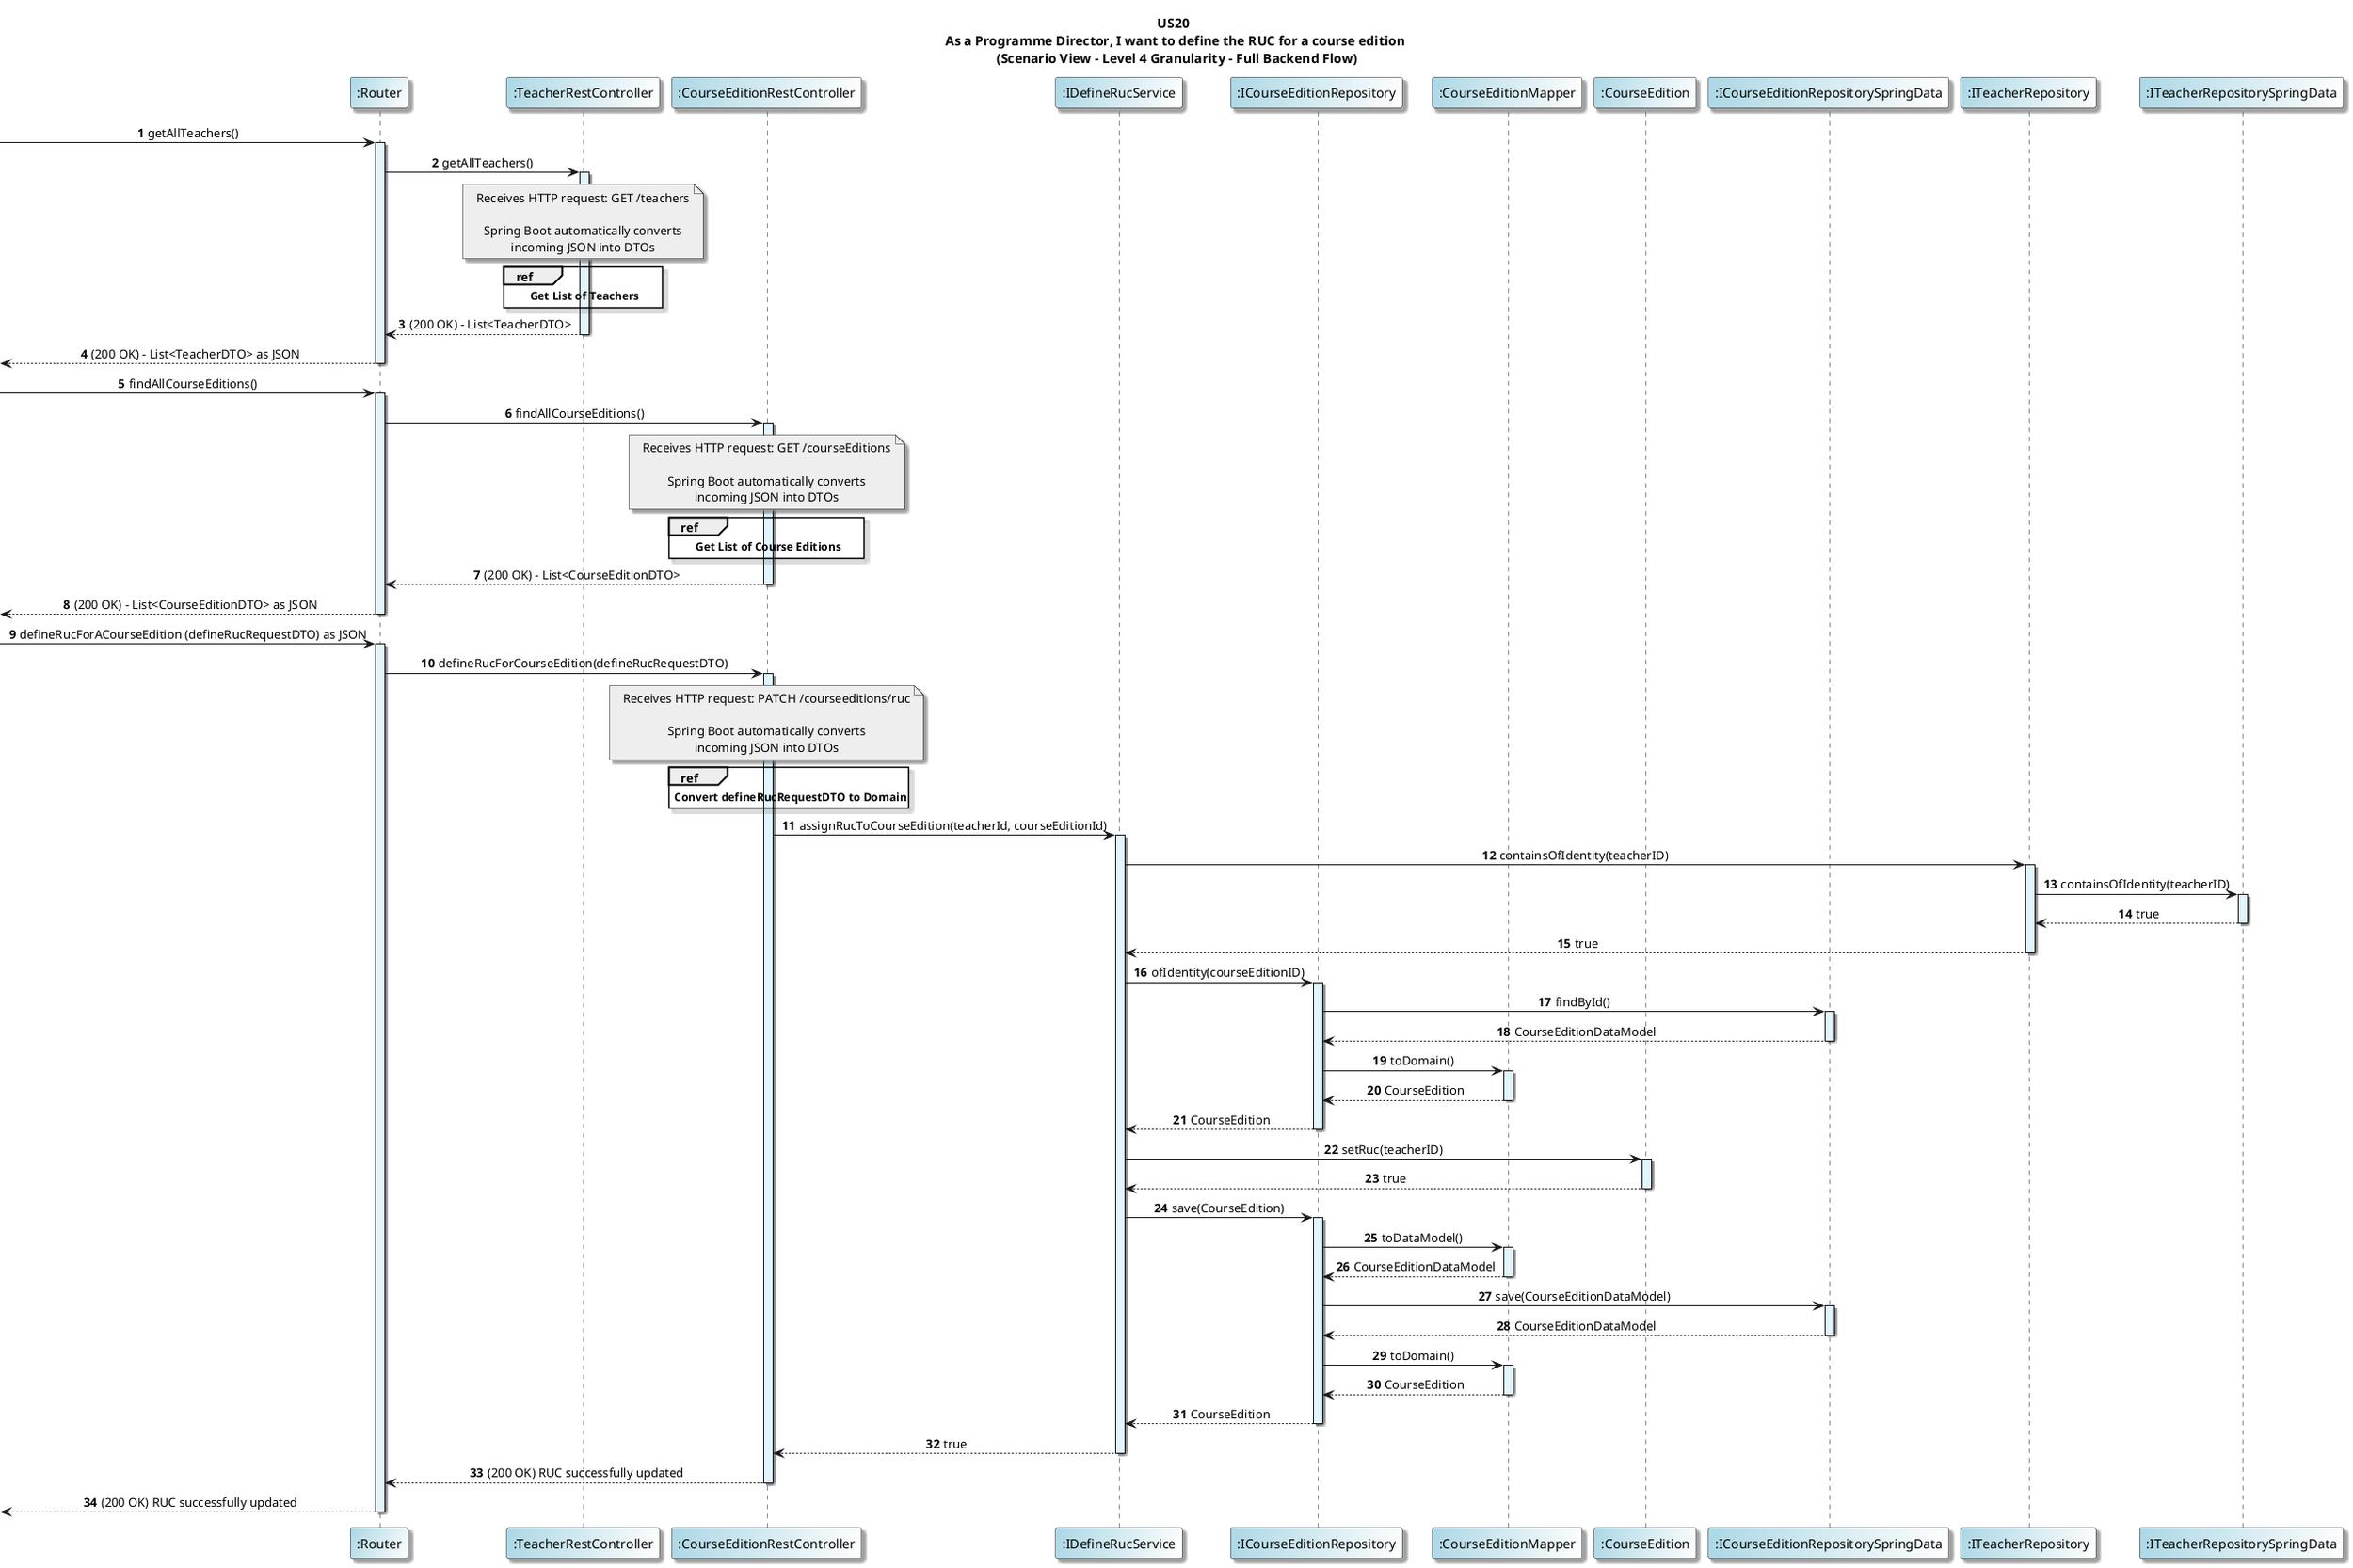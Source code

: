 @startuml
title US20 \n As a Programme Director, I want to define the RUC for a course edition \n (Scenario View - Level 4 Granularity - Full Backend Flow)

skinparam titleFontName "Verdana"
skinparam defaultFontName "Verdana"
skinparam defaultTextAlignment center
skinparam shadowing true
skinparam actorBackgroundColor #lightblue
skinparam participantBackgroundColor #lightblue/white

autonumber

participant ":Router" as Router
participant ":TeacherRestController" as TeacherController
participant ":CourseEditionRestController" as Controller
participant ":IDefineRucService" as CourseService
participant ":ICourseEditionRepository" as CourseRepo
participant ":CourseEditionMapper" as CourseMapper
participant ":CourseEdition" as CourseEdition
participant ":ICourseEditionRepositorySpringData" as SpringCourseRepo
participant ":ITeacherRepository" as TeacherRepo
participant ":ITeacherRepositorySpringData" as TeacherRepoSpringData


'--- Find Teachers ---
-> Router: getAllTeachers()
activate Router  #E1F5FE
Router -> TeacherController : getAllTeachers()
activate TeacherController #E1F5FE

note over TeacherController #EEEEEE
Receives HTTP request: GET /teachers

Spring Boot automatically converts
incoming JSON into DTOs
end note

ref over TeacherController
       <b>Get List of Teachers</b>
end ref

TeacherController --> Router:  (200 OK) – List<TeacherDTO>
deactivate TeacherController
<-- Router: (200 OK) – List<TeacherDTO> as JSON
deactivate Router


' --- Find Course Editions ---
-> Router: findAllCourseEditions()
activate Router  #E1F5FE
Router -> Controller : findAllCourseEditions()
activate Controller  #E1F5FE

note over Controller #EEEEEE
Receives HTTP request: GET /courseEditions

Spring Boot automatically converts
incoming JSON into DTOs
end note

ref over Controller
       <b>Get List of Course Editions</b>
end ref

Controller --> Router : (200 OK) - List<CourseEditionDTO>
deactivate Controller
<-- Router: (200 OK) - List<CourseEditionDTO> as JSON
deactivate Router  #E1F5FE



'--- Assign RUC to Course Edition ---
-> Router: defineRucForACourseEdition (defineRucRequestDTO) as JSON
activate Router  #E1F5FE
Router -> Controller : defineRucForCourseEdition(defineRucRequestDTO)
activate Controller #E1F5FE

note over Controller #EEEEEE
Receives HTTP request: PATCH /courseeditions/ruc

Spring Boot automatically converts
incoming JSON into DTOs
end note


ref over Controller
       <b>Convert defineRucRequestDTO to Domain</b>
end ref

Controller -> CourseService: assignRucToCourseEdition(teacherId, courseEditionId)


activate CourseService #E1F5FE

CourseService -> TeacherRepo: containsOfIdentity(teacherID)
activate TeacherRepo #E1F5FE
TeacherRepo -> TeacherRepoSpringData: containsOfIdentity(teacherID)
activate TeacherRepoSpringData #E1F5FE
TeacherRepoSpringData --> TeacherRepo: true
deactivate TeacherRepoSpringData
TeacherRepo --> CourseService: true
deactivate TeacherRepo

CourseService -> CourseRepo : ofIdentity(courseEditionID)
activate CourseRepo #E1F5FE
CourseRepo -> SpringCourseRepo : findById()
activate SpringCourseRepo #E1F5FE

SpringCourseRepo --> CourseRepo : CourseEditionDataModel
deactivate SpringCourseRepo
CourseRepo -> CourseMapper : toDomain()
activate CourseMapper #E1F5FE
CourseMapper --> CourseRepo : CourseEdition
deactivate CourseMapper
CourseRepo --> CourseService : CourseEdition
deactivate CourseRepo


CourseService -> CourseEdition : setRuc(teacherID)
activate CourseEdition #E1F5FE
CourseEdition --> CourseService : true
deactivate CourseEdition


CourseService -> CourseRepo : save(CourseEdition)
activate CourseRepo #E1F5FE

CourseRepo -> CourseMapper : toDataModel()
activate CourseMapper #E1F5FE
CourseMapper --> CourseRepo : CourseEditionDataModel
deactivate CourseMapper
CourseRepo -> SpringCourseRepo : save(CourseEditionDataModel)
activate SpringCourseRepo #E1F5FE
SpringCourseRepo --> CourseRepo : CourseEditionDataModel
deactivate SpringCourseRepo
CourseRepo -> CourseMapper : toDomain()
activate CourseMapper #E1F5FE
CourseMapper --> CourseRepo : CourseEdition
deactivate CourseMapper
CourseRepo --> CourseService : CourseEdition

deactivate CourseRepo

CourseService --> Controller : true
deactivate CourseService
Controller --> Router:  (200 OK) RUC successfully updated
deactivate Controller
<-- Router: (200 OK) RUC successfully updated
deactivate Router

@enduml